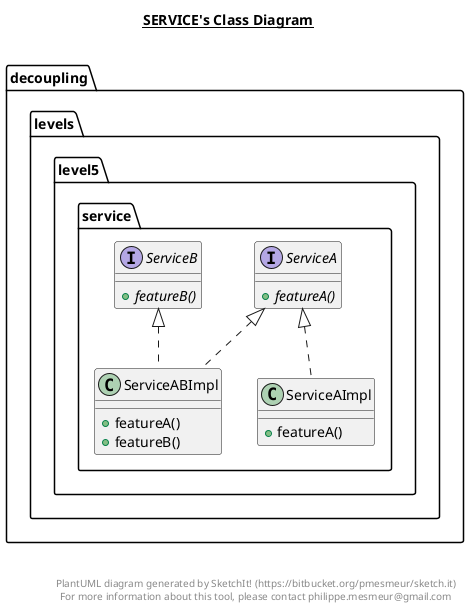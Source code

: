 @startuml

title __SERVICE's Class Diagram__\n

  namespace decoupling.levels.level5 {
    namespace service {
      interface decoupling.levels.level5.service.ServiceA {
          {abstract} + featureA()
      }
    }
  }
  

  namespace decoupling.levels.level5 {
    namespace service {
      class decoupling.levels.level5.service.ServiceABImpl {
          + featureA()
          + featureB()
      }
    }
  }
  

  namespace decoupling.levels.level5 {
    namespace service {
      class decoupling.levels.level5.service.ServiceAImpl {
          + featureA()
      }
    }
  }
  

  namespace decoupling.levels.level5 {
    namespace service {
      interface decoupling.levels.level5.service.ServiceB {
          {abstract} + featureB()
      }
    }
  }
  

  decoupling.levels.level5.service.ServiceABImpl .up.|> decoupling.levels.level5.service.ServiceA
  decoupling.levels.level5.service.ServiceABImpl .up.|> decoupling.levels.level5.service.ServiceB
  decoupling.levels.level5.service.ServiceAImpl .up.|> decoupling.levels.level5.service.ServiceA


right footer


PlantUML diagram generated by SketchIt! (https://bitbucket.org/pmesmeur/sketch.it)
For more information about this tool, please contact philippe.mesmeur@gmail.com
endfooter

@enduml
